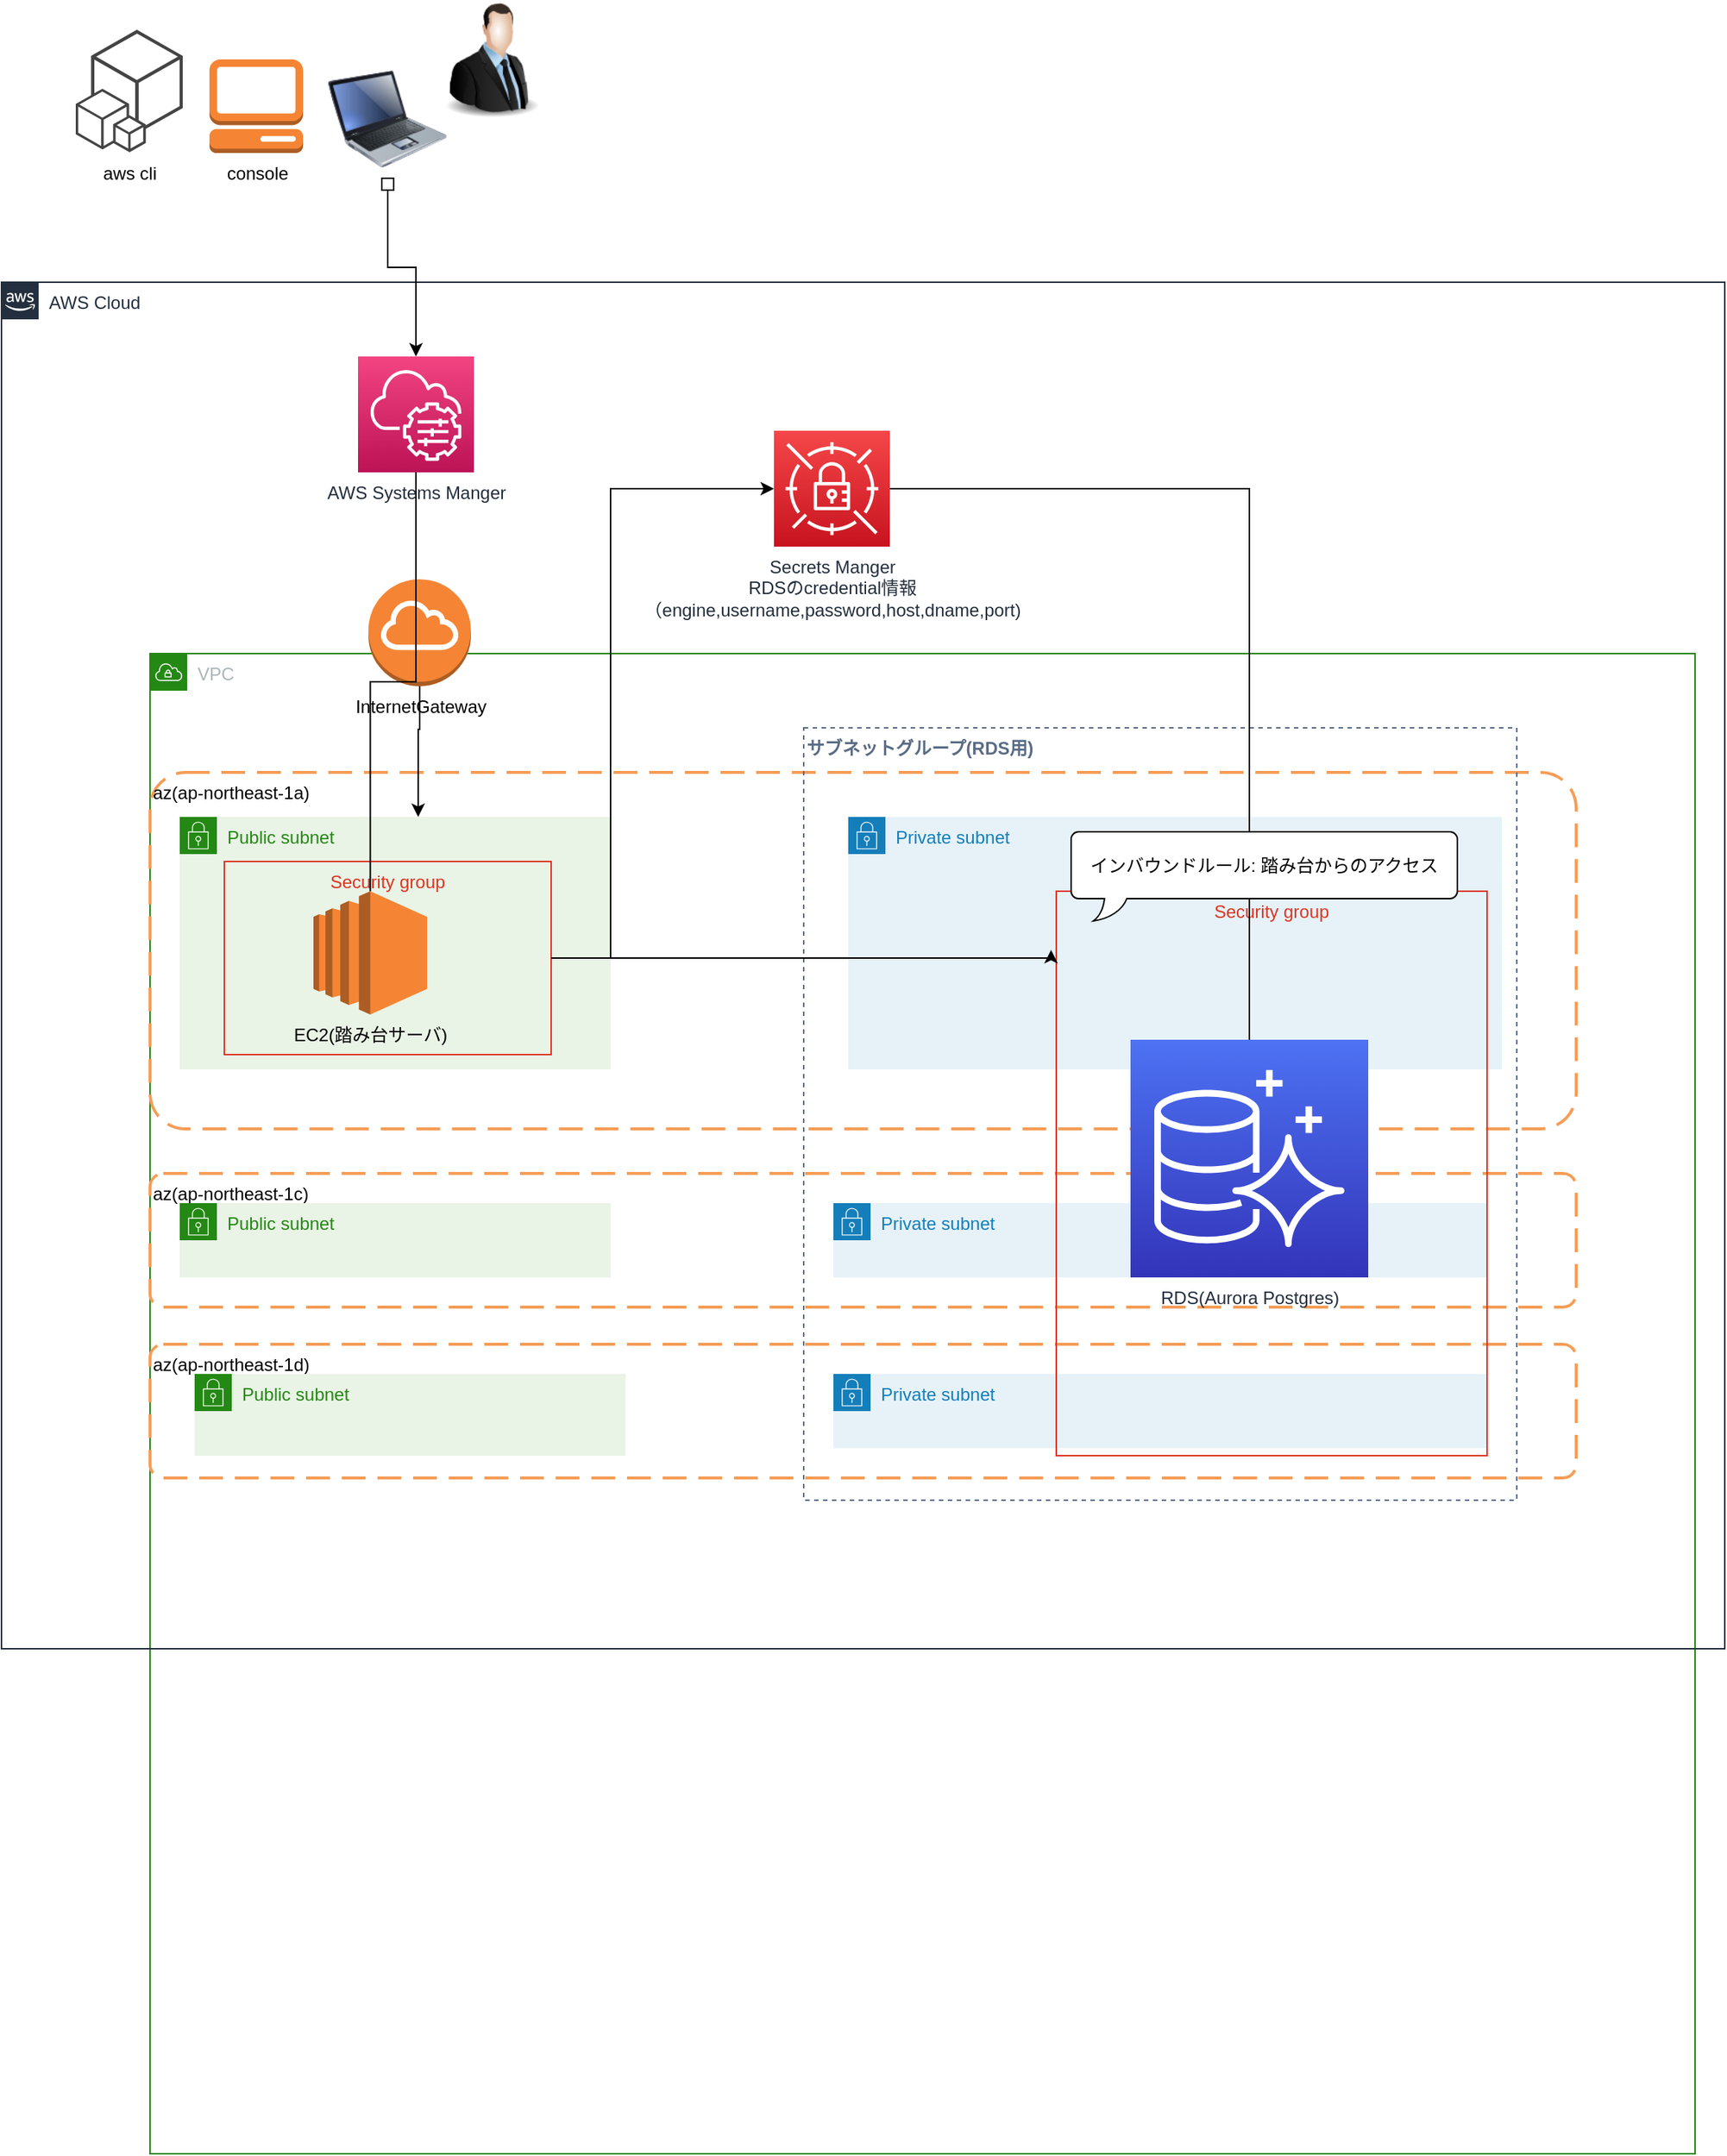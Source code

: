 <mxfile version="16.0.0" type="device"><diagram id="WVZl5mad4qoZ9w-SjtQW" name="ページ1"><mxGraphModel dx="2500" dy="2187" grid="1" gridSize="10" guides="1" tooltips="1" connect="1" arrows="1" fold="1" page="1" pageScale="1" pageWidth="827" pageHeight="1169" math="0" shadow="0"><root><mxCell id="0"/><mxCell id="1" value="VPC" parent="0"/><mxCell id="notR2RM95AT8GIad3jrg-2" value="VPC" style="points=[[0,0],[0.25,0],[0.5,0],[0.75,0],[1,0],[1,0.25],[1,0.5],[1,0.75],[1,1],[0.75,1],[0.5,1],[0.25,1],[0,1],[0,0.75],[0,0.5],[0,0.25]];outlineConnect=0;gradientColor=none;html=1;whiteSpace=wrap;fontSize=12;fontStyle=0;container=1;pointerEvents=0;collapsible=0;recursiveResize=0;shape=mxgraph.aws4.group;grIcon=mxgraph.aws4.group_vpc;strokeColor=#248814;fillColor=none;verticalAlign=top;align=left;spacingLeft=30;fontColor=#AAB7B8;dashed=0;" vertex="1" parent="1"><mxGeometry x="-310" y="30" width="1040" height="1010" as="geometry"/></mxCell><mxCell id="notR2RM95AT8GIad3jrg-58" value="InternetGateway" style="outlineConnect=0;dashed=0;verticalLabelPosition=bottom;verticalAlign=top;align=center;html=1;shape=mxgraph.aws3.internet_gateway;fillColor=#F58534;gradientColor=none;" vertex="1" parent="1"><mxGeometry x="-163" y="-20" width="69" height="72" as="geometry"/></mxCell><mxCell id="notR2RM95AT8GIad3jrg-72" value="AWS Cloud" style="points=[[0,0],[0.25,0],[0.5,0],[0.75,0],[1,0],[1,0.25],[1,0.5],[1,0.75],[1,1],[0.75,1],[0.5,1],[0.25,1],[0,1],[0,0.75],[0,0.5],[0,0.25]];outlineConnect=0;gradientColor=none;html=1;whiteSpace=wrap;fontSize=12;fontStyle=0;container=1;pointerEvents=0;collapsible=0;recursiveResize=0;shape=mxgraph.aws4.group;grIcon=mxgraph.aws4.group_aws_cloud_alt;strokeColor=#232F3E;fillColor=none;verticalAlign=top;align=left;spacingLeft=30;fontColor=#232F3E;dashed=0;" vertex="1" parent="1"><mxGeometry x="-410" y="-220" width="1160" height="920" as="geometry"/></mxCell><mxCell id="notR2RM95AT8GIad3jrg-77" style="edgeStyle=orthogonalEdgeStyle;rounded=0;orthogonalLoop=1;jettySize=auto;html=1;entryX=0.5;entryY=0;entryDx=0;entryDy=0;entryPerimeter=0;startArrow=box;startFill=0;endArrow=classic;endFill=1;" edge="1" parent="1" source="notR2RM95AT8GIad3jrg-73" target="notR2RM95AT8GIad3jrg-68"><mxGeometry relative="1" as="geometry"/></mxCell><mxCell id="notR2RM95AT8GIad3jrg-73" value="" style="image;html=1;image=img/lib/clip_art/computers/Laptop_128x128.png" vertex="1" parent="1"><mxGeometry x="-190" y="-370" width="80" height="80" as="geometry"/></mxCell><mxCell id="notR2RM95AT8GIad3jrg-74" value="console" style="outlineConnect=0;dashed=0;verticalLabelPosition=bottom;verticalAlign=top;align=center;html=1;shape=mxgraph.aws3.management_console;fillColor=#F58534;gradientColor=none;" vertex="1" parent="1"><mxGeometry x="-270" y="-370" width="63" height="63" as="geometry"/></mxCell><mxCell id="notR2RM95AT8GIad3jrg-75" value="" style="image;html=1;image=img/lib/clip_art/people/Suit_Man_128x128.png" vertex="1" parent="1"><mxGeometry x="-120" y="-410" width="80" height="80" as="geometry"/></mxCell><mxCell id="notR2RM95AT8GIad3jrg-43" value="AvairableZone" parent="0"/><mxCell id="notR2RM95AT8GIad3jrg-44" value="az(ap-northeast-1a)" style="rounded=1;arcSize=10;dashed=1;strokeColor=#F59D56;fillColor=none;gradientColor=none;dashPattern=8 4;strokeWidth=2;align=left;verticalAlign=top;" vertex="1" parent="notR2RM95AT8GIad3jrg-43"><mxGeometry x="-310" y="110" width="960" height="240" as="geometry"/></mxCell><mxCell id="notR2RM95AT8GIad3jrg-45" value="az(ap-northeast-1c)" style="rounded=1;arcSize=10;dashed=1;strokeColor=#F59D56;fillColor=none;gradientColor=none;dashPattern=8 4;strokeWidth=2;align=left;verticalAlign=top;" vertex="1" parent="notR2RM95AT8GIad3jrg-43"><mxGeometry x="-310" y="380" width="960" height="90" as="geometry"/></mxCell><mxCell id="notR2RM95AT8GIad3jrg-46" value="az(ap-northeast-1d)" style="rounded=1;arcSize=10;dashed=1;strokeColor=#F59D56;fillColor=none;gradientColor=none;dashPattern=8 4;strokeWidth=2;align=left;verticalAlign=top;" vertex="1" parent="notR2RM95AT8GIad3jrg-43"><mxGeometry x="-310" y="495" width="960" height="90" as="geometry"/></mxCell><mxCell id="notR2RM95AT8GIad3jrg-47" value="サブネットグループ(RDS用)" style="fillColor=none;strokeColor=#5A6C86;dashed=1;verticalAlign=top;fontStyle=1;fontColor=#5A6C86;align=left;" vertex="1" parent="notR2RM95AT8GIad3jrg-43"><mxGeometry x="130" y="80" width="480" height="520" as="geometry"/></mxCell><mxCell id="notR2RM95AT8GIad3jrg-7" value="Subnet" style="" parent="0"/><mxCell id="notR2RM95AT8GIad3jrg-30" value="Public subnet" style="points=[[0,0],[0.25,0],[0.5,0],[0.75,0],[1,0],[1,0.25],[1,0.5],[1,0.75],[1,1],[0.75,1],[0.5,1],[0.25,1],[0,1],[0,0.75],[0,0.5],[0,0.25]];outlineConnect=0;gradientColor=none;html=1;whiteSpace=wrap;fontSize=12;fontStyle=0;container=1;pointerEvents=0;collapsible=0;recursiveResize=0;shape=mxgraph.aws4.group;grIcon=mxgraph.aws4.group_security_group;grStroke=0;strokeColor=#248814;fillColor=#E9F3E6;verticalAlign=top;align=left;spacingLeft=30;fontColor=#248814;dashed=0;" vertex="1" parent="notR2RM95AT8GIad3jrg-7"><mxGeometry x="-290" y="140" width="290" height="170" as="geometry"/></mxCell><mxCell id="notR2RM95AT8GIad3jrg-48" value="Private subnet" style="points=[[0,0],[0.25,0],[0.5,0],[0.75,0],[1,0],[1,0.25],[1,0.5],[1,0.75],[1,1],[0.75,1],[0.5,1],[0.25,1],[0,1],[0,0.75],[0,0.5],[0,0.25]];outlineConnect=0;gradientColor=none;html=1;whiteSpace=wrap;fontSize=12;fontStyle=0;container=1;pointerEvents=0;collapsible=0;recursiveResize=0;shape=mxgraph.aws4.group;grIcon=mxgraph.aws4.group_security_group;grStroke=0;strokeColor=#147EBA;fillColor=#E6F2F8;verticalAlign=top;align=left;spacingLeft=30;fontColor=#147EBA;dashed=0;" vertex="1" parent="notR2RM95AT8GIad3jrg-7"><mxGeometry x="160" y="140" width="440" height="170" as="geometry"/></mxCell><mxCell id="notR2RM95AT8GIad3jrg-49" value="Private subnet" style="points=[[0,0],[0.25,0],[0.5,0],[0.75,0],[1,0],[1,0.25],[1,0.5],[1,0.75],[1,1],[0.75,1],[0.5,1],[0.25,1],[0,1],[0,0.75],[0,0.5],[0,0.25]];outlineConnect=0;gradientColor=none;html=1;whiteSpace=wrap;fontSize=12;fontStyle=0;container=1;pointerEvents=0;collapsible=0;recursiveResize=0;shape=mxgraph.aws4.group;grIcon=mxgraph.aws4.group_security_group;grStroke=0;strokeColor=#147EBA;fillColor=#E6F2F8;verticalAlign=top;align=left;spacingLeft=30;fontColor=#147EBA;dashed=0;" vertex="1" parent="notR2RM95AT8GIad3jrg-7"><mxGeometry x="150" y="400" width="440" height="50" as="geometry"/></mxCell><mxCell id="notR2RM95AT8GIad3jrg-50" value="Private subnet" style="points=[[0,0],[0.25,0],[0.5,0],[0.75,0],[1,0],[1,0.25],[1,0.5],[1,0.75],[1,1],[0.75,1],[0.5,1],[0.25,1],[0,1],[0,0.75],[0,0.5],[0,0.25]];outlineConnect=0;gradientColor=none;html=1;whiteSpace=wrap;fontSize=12;fontStyle=0;container=1;pointerEvents=0;collapsible=0;recursiveResize=0;shape=mxgraph.aws4.group;grIcon=mxgraph.aws4.group_security_group;grStroke=0;strokeColor=#147EBA;fillColor=#E6F2F8;verticalAlign=top;align=left;spacingLeft=30;fontColor=#147EBA;dashed=0;" vertex="1" parent="notR2RM95AT8GIad3jrg-7"><mxGeometry x="150" y="515" width="440" height="50" as="geometry"/></mxCell><mxCell id="notR2RM95AT8GIad3jrg-59" style="edgeStyle=orthogonalEdgeStyle;rounded=0;orthogonalLoop=1;jettySize=auto;html=1;entryX=0.188;entryY=0.125;entryDx=0;entryDy=0;entryPerimeter=0;" edge="1" parent="notR2RM95AT8GIad3jrg-7" source="notR2RM95AT8GIad3jrg-58" target="notR2RM95AT8GIad3jrg-44"><mxGeometry relative="1" as="geometry"/></mxCell><mxCell id="notR2RM95AT8GIad3jrg-61" value="Public subnet" style="points=[[0,0],[0.25,0],[0.5,0],[0.75,0],[1,0],[1,0.25],[1,0.5],[1,0.75],[1,1],[0.75,1],[0.5,1],[0.25,1],[0,1],[0,0.75],[0,0.5],[0,0.25]];outlineConnect=0;gradientColor=none;html=1;whiteSpace=wrap;fontSize=12;fontStyle=0;container=1;pointerEvents=0;collapsible=0;recursiveResize=0;shape=mxgraph.aws4.group;grIcon=mxgraph.aws4.group_security_group;grStroke=0;strokeColor=#248814;fillColor=#E9F3E6;verticalAlign=top;align=left;spacingLeft=30;fontColor=#248814;dashed=0;" vertex="1" parent="notR2RM95AT8GIad3jrg-7"><mxGeometry x="-290" y="400" width="290" height="50" as="geometry"/></mxCell><mxCell id="notR2RM95AT8GIad3jrg-62" value="Public subnet" style="points=[[0,0],[0.25,0],[0.5,0],[0.75,0],[1,0],[1,0.25],[1,0.5],[1,0.75],[1,1],[0.75,1],[0.5,1],[0.25,1],[0,1],[0,0.75],[0,0.5],[0,0.25]];outlineConnect=0;gradientColor=none;html=1;whiteSpace=wrap;fontSize=12;fontStyle=0;container=1;pointerEvents=0;collapsible=0;recursiveResize=0;shape=mxgraph.aws4.group;grIcon=mxgraph.aws4.group_security_group;grStroke=0;strokeColor=#248814;fillColor=#E9F3E6;verticalAlign=top;align=left;spacingLeft=30;fontColor=#248814;dashed=0;" vertex="1" parent="notR2RM95AT8GIad3jrg-7"><mxGeometry x="-280" y="515" width="290" height="55" as="geometry"/></mxCell><mxCell id="notR2RM95AT8GIad3jrg-5" value="SG" parent="0"/><mxCell id="notR2RM95AT8GIad3jrg-6" value="Security group" style="fillColor=none;strokeColor=#DD3522;verticalAlign=top;fontStyle=0;fontColor=#DD3522;" vertex="1" parent="notR2RM95AT8GIad3jrg-5"><mxGeometry x="300" y="190" width="290" height="380" as="geometry"/></mxCell><mxCell id="notR2RM95AT8GIad3jrg-42" value="Security group" style="fillColor=none;strokeColor=#DD3522;verticalAlign=top;fontStyle=0;fontColor=#DD3522;" vertex="1" parent="notR2RM95AT8GIad3jrg-5"><mxGeometry x="-260" y="170" width="220" height="130" as="geometry"/></mxCell><mxCell id="notR2RM95AT8GIad3jrg-9" value="リソース" parent="0"/><mxCell id="notR2RM95AT8GIad3jrg-16" value="RDS(Aurora Postgres)" style="sketch=0;points=[[0,0,0],[0.25,0,0],[0.5,0,0],[0.75,0,0],[1,0,0],[0,1,0],[0.25,1,0],[0.5,1,0],[0.75,1,0],[1,1,0],[0,0.25,0],[0,0.5,0],[0,0.75,0],[1,0.25,0],[1,0.5,0],[1,0.75,0]];outlineConnect=0;fontColor=#232F3E;gradientColor=#4D72F3;gradientDirection=north;fillColor=#3334B9;strokeColor=#ffffff;dashed=0;verticalLabelPosition=bottom;verticalAlign=top;align=center;html=1;fontSize=12;fontStyle=0;aspect=fixed;shape=mxgraph.aws4.resourceIcon;resIcon=mxgraph.aws4.aurora;" vertex="1" parent="notR2RM95AT8GIad3jrg-9"><mxGeometry x="350" y="290" width="160" height="160" as="geometry"/></mxCell><mxCell id="notR2RM95AT8GIad3jrg-40" value="EC2(踏み台サーバ)" style="outlineConnect=0;dashed=0;verticalLabelPosition=bottom;verticalAlign=top;align=center;html=1;shape=mxgraph.aws3.ec2;fillColor=#F58534;gradientColor=none;" vertex="1" parent="notR2RM95AT8GIad3jrg-9"><mxGeometry x="-200" y="190" width="76.5" height="83" as="geometry"/></mxCell><mxCell id="notR2RM95AT8GIad3jrg-66" style="edgeStyle=orthogonalEdgeStyle;rounded=0;orthogonalLoop=1;jettySize=auto;html=1;endArrow=none;endFill=0;" edge="1" parent="notR2RM95AT8GIad3jrg-9" source="notR2RM95AT8GIad3jrg-65" target="notR2RM95AT8GIad3jrg-16"><mxGeometry relative="1" as="geometry"/></mxCell><mxCell id="notR2RM95AT8GIad3jrg-65" value="Secrets Manger&lt;br&gt;RDSのcredential情報&lt;br&gt;（engine,username,password,host,dname,port)" style="sketch=0;points=[[0,0,0],[0.25,0,0],[0.5,0,0],[0.75,0,0],[1,0,0],[0,1,0],[0.25,1,0],[0.5,1,0],[0.75,1,0],[1,1,0],[0,0.25,0],[0,0.5,0],[0,0.75,0],[1,0.25,0],[1,0.5,0],[1,0.75,0]];outlineConnect=0;fontColor=#232F3E;gradientColor=#F54749;gradientDirection=north;fillColor=#C7131F;strokeColor=#ffffff;dashed=0;verticalLabelPosition=bottom;verticalAlign=top;align=center;html=1;fontSize=12;fontStyle=0;aspect=fixed;shape=mxgraph.aws4.resourceIcon;resIcon=mxgraph.aws4.secrets_manager;" vertex="1" parent="notR2RM95AT8GIad3jrg-9"><mxGeometry x="110" y="-120" width="78" height="78" as="geometry"/></mxCell><mxCell id="notR2RM95AT8GIad3jrg-67" style="edgeStyle=orthogonalEdgeStyle;rounded=0;orthogonalLoop=1;jettySize=auto;html=1;entryX=0;entryY=0.5;entryDx=0;entryDy=0;entryPerimeter=0;" edge="1" parent="notR2RM95AT8GIad3jrg-9" source="notR2RM95AT8GIad3jrg-42" target="notR2RM95AT8GIad3jrg-65"><mxGeometry relative="1" as="geometry"><Array as="points"><mxPoint y="235"/><mxPoint y="-81"/></Array></mxGeometry></mxCell><mxCell id="notR2RM95AT8GIad3jrg-69" style="edgeStyle=orthogonalEdgeStyle;rounded=0;orthogonalLoop=1;jettySize=auto;html=1;endArrow=none;endFill=0;" edge="1" parent="notR2RM95AT8GIad3jrg-9" source="notR2RM95AT8GIad3jrg-68" target="notR2RM95AT8GIad3jrg-40"><mxGeometry relative="1" as="geometry"/></mxCell><mxCell id="notR2RM95AT8GIad3jrg-68" value="AWS Systems Manger" style="sketch=0;points=[[0,0,0],[0.25,0,0],[0.5,0,0],[0.75,0,0],[1,0,0],[0,1,0],[0.25,1,0],[0.5,1,0],[0.75,1,0],[1,1,0],[0,0.25,0],[0,0.5,0],[0,0.75,0],[1,0.25,0],[1,0.5,0],[1,0.75,0]];points=[[0,0,0],[0.25,0,0],[0.5,0,0],[0.75,0,0],[1,0,0],[0,1,0],[0.25,1,0],[0.5,1,0],[0.75,1,0],[1,1,0],[0,0.25,0],[0,0.5,0],[0,0.75,0],[1,0.25,0],[1,0.5,0],[1,0.75,0]];outlineConnect=0;fontColor=#232F3E;gradientColor=#F34482;gradientDirection=north;fillColor=#BC1356;strokeColor=#ffffff;dashed=0;verticalLabelPosition=bottom;verticalAlign=top;align=center;html=1;fontSize=12;fontStyle=0;aspect=fixed;shape=mxgraph.aws4.resourceIcon;resIcon=mxgraph.aws4.systems_manager;" vertex="1" parent="notR2RM95AT8GIad3jrg-9"><mxGeometry x="-170" y="-170" width="78" height="78" as="geometry"/></mxCell><mxCell id="notR2RM95AT8GIad3jrg-70" value="aws cli" style="outlineConnect=0;dashed=0;verticalLabelPosition=bottom;verticalAlign=top;align=center;html=1;shape=mxgraph.aws3.cli;fillColor=#444444;gradientColor=none;" vertex="1" parent="notR2RM95AT8GIad3jrg-9"><mxGeometry x="-360" y="-390" width="72" height="82.5" as="geometry"/></mxCell><mxCell id="notR2RM95AT8GIad3jrg-22" value="コメント" parent="0"/><mxCell id="notR2RM95AT8GIad3jrg-51" value="インバウンドルール: 踏み台からのアクセス" style="whiteSpace=wrap;html=1;shape=mxgraph.basic.roundRectCallout;dx=30;dy=15;size=5;boundedLbl=1;" vertex="1" parent="notR2RM95AT8GIad3jrg-22"><mxGeometry x="310" y="150" width="260" height="60" as="geometry"/></mxCell><mxCell id="notR2RM95AT8GIad3jrg-52" style="edgeStyle=orthogonalEdgeStyle;rounded=0;orthogonalLoop=1;jettySize=auto;html=1;entryX=-0.012;entryY=0.104;entryDx=0;entryDy=0;entryPerimeter=0;" edge="1" parent="notR2RM95AT8GIad3jrg-22" source="notR2RM95AT8GIad3jrg-42" target="notR2RM95AT8GIad3jrg-6"><mxGeometry relative="1" as="geometry"><Array as="points"><mxPoint x="296" y="235"/></Array></mxGeometry></mxCell></root></mxGraphModel></diagram></mxfile>
